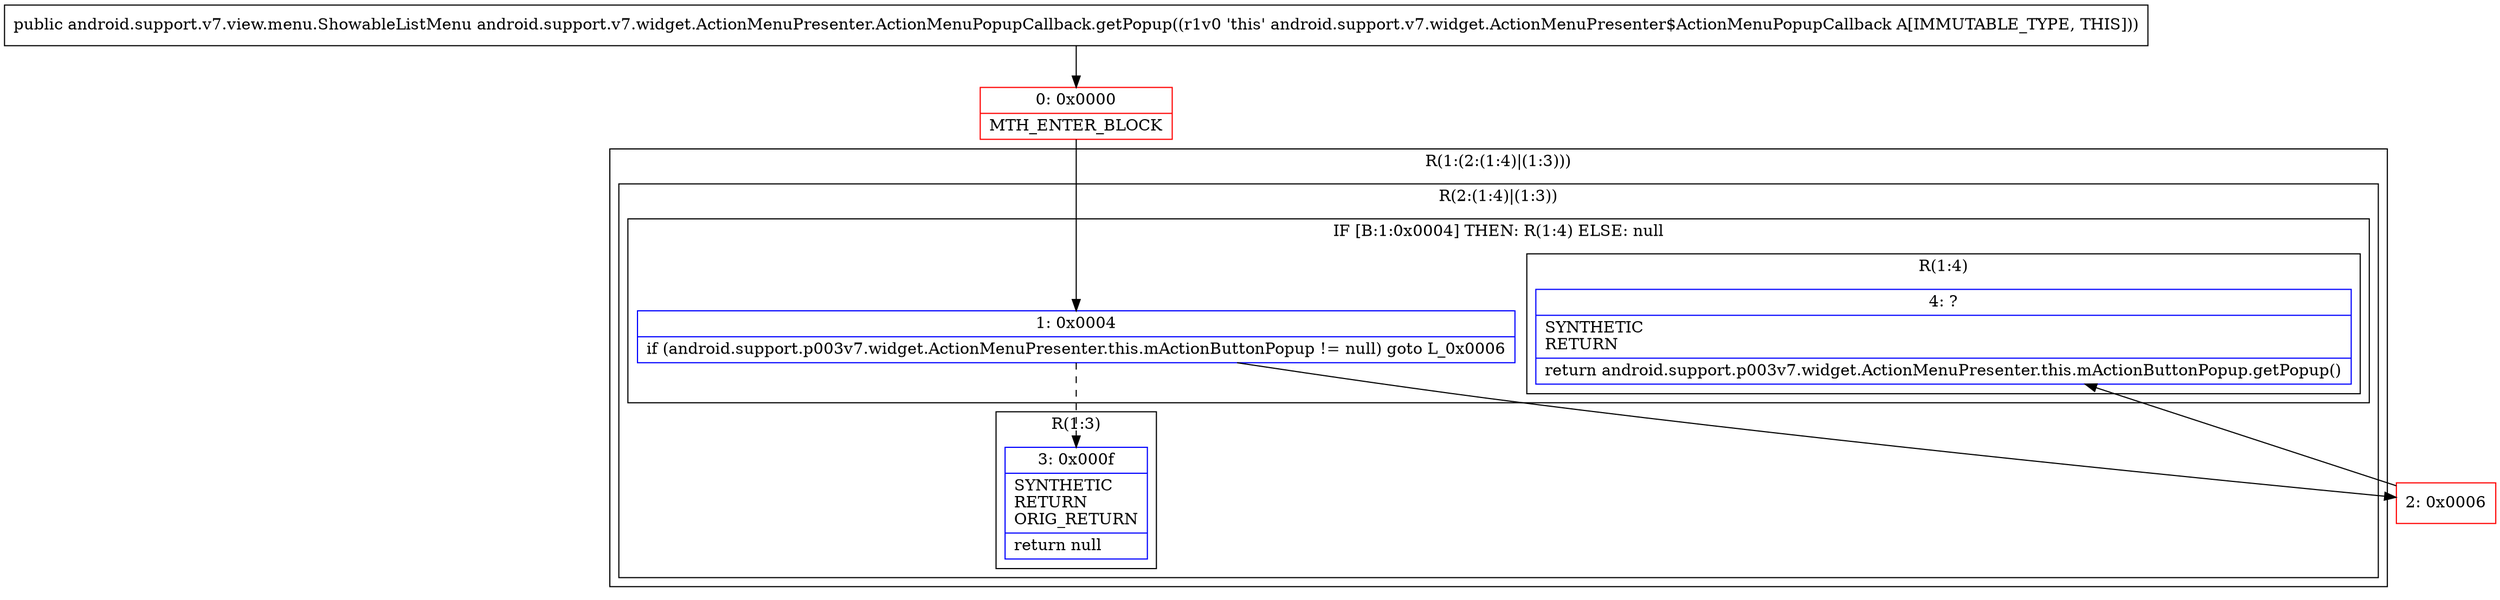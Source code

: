 digraph "CFG forandroid.support.v7.widget.ActionMenuPresenter.ActionMenuPopupCallback.getPopup()Landroid\/support\/v7\/view\/menu\/ShowableListMenu;" {
subgraph cluster_Region_1138747947 {
label = "R(1:(2:(1:4)|(1:3)))";
node [shape=record,color=blue];
subgraph cluster_Region_1844507655 {
label = "R(2:(1:4)|(1:3))";
node [shape=record,color=blue];
subgraph cluster_IfRegion_985540855 {
label = "IF [B:1:0x0004] THEN: R(1:4) ELSE: null";
node [shape=record,color=blue];
Node_1 [shape=record,label="{1\:\ 0x0004|if (android.support.p003v7.widget.ActionMenuPresenter.this.mActionButtonPopup != null) goto L_0x0006\l}"];
subgraph cluster_Region_145147267 {
label = "R(1:4)";
node [shape=record,color=blue];
Node_4 [shape=record,label="{4\:\ ?|SYNTHETIC\lRETURN\l|return android.support.p003v7.widget.ActionMenuPresenter.this.mActionButtonPopup.getPopup()\l}"];
}
}
subgraph cluster_Region_873785358 {
label = "R(1:3)";
node [shape=record,color=blue];
Node_3 [shape=record,label="{3\:\ 0x000f|SYNTHETIC\lRETURN\lORIG_RETURN\l|return null\l}"];
}
}
}
Node_0 [shape=record,color=red,label="{0\:\ 0x0000|MTH_ENTER_BLOCK\l}"];
Node_2 [shape=record,color=red,label="{2\:\ 0x0006}"];
MethodNode[shape=record,label="{public android.support.v7.view.menu.ShowableListMenu android.support.v7.widget.ActionMenuPresenter.ActionMenuPopupCallback.getPopup((r1v0 'this' android.support.v7.widget.ActionMenuPresenter$ActionMenuPopupCallback A[IMMUTABLE_TYPE, THIS])) }"];
MethodNode -> Node_0;
Node_1 -> Node_2;
Node_1 -> Node_3[style=dashed];
Node_0 -> Node_1;
Node_2 -> Node_4;
}

